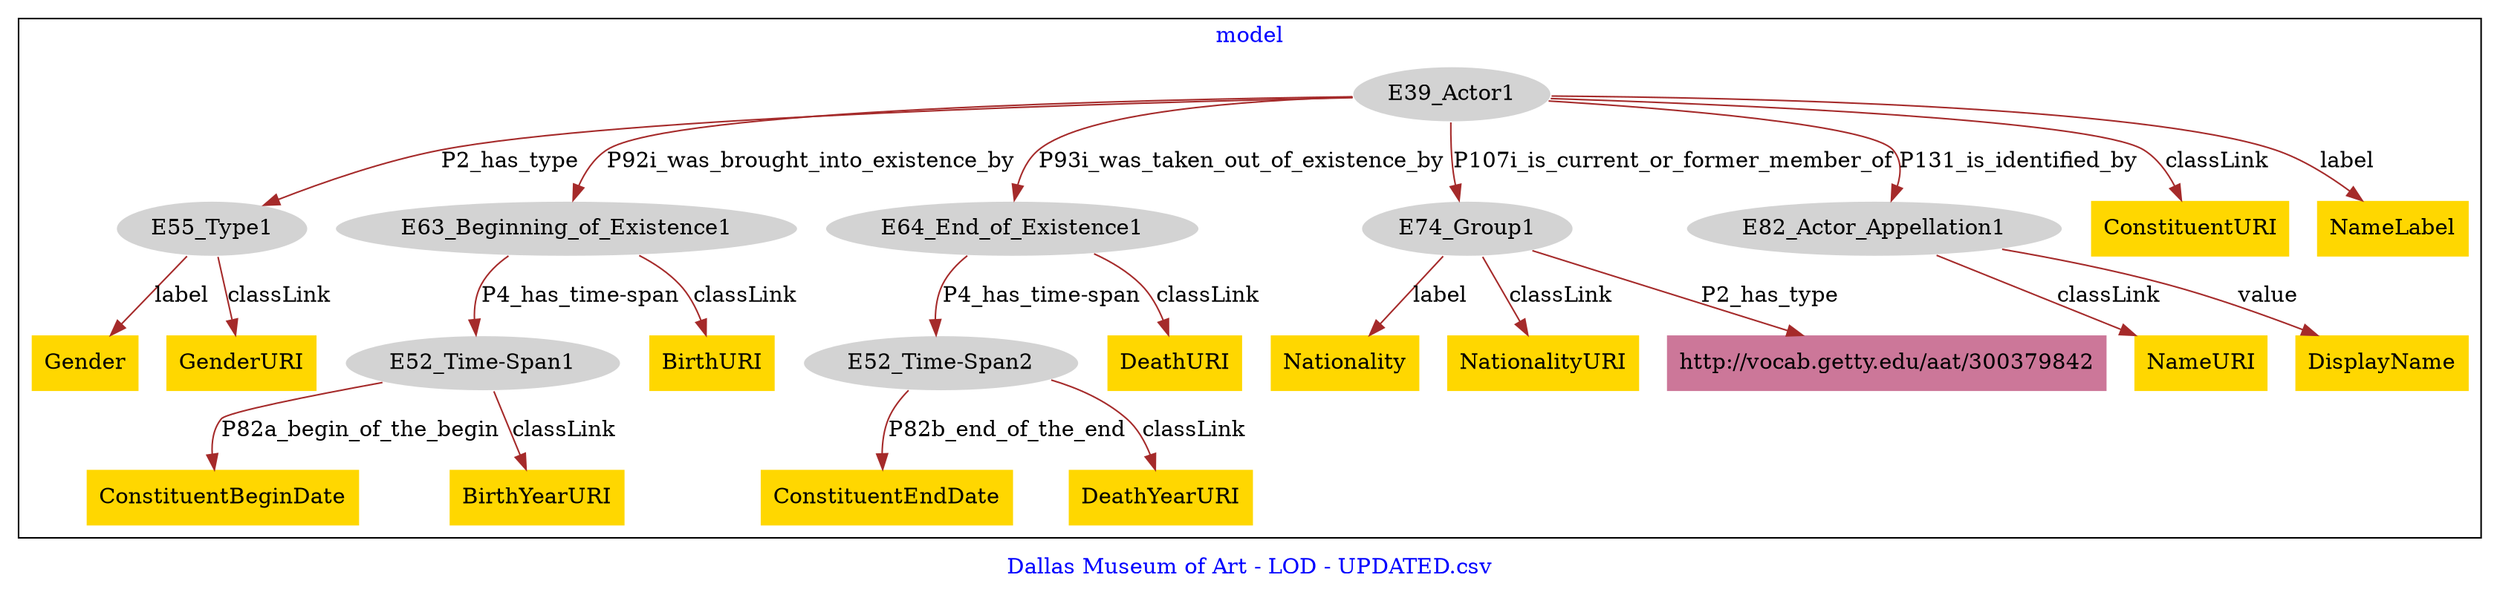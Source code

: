 digraph n0 {
fontcolor="blue"
remincross="true"
label="Dallas Museum of Art - LOD - UPDATED.csv"
subgraph cluster {
label="model"
n2[style="filled",color="white",fillcolor="lightgray",label="E39_Actor1"];
n3[style="filled",color="white",fillcolor="lightgray",label="E55_Type1"];
n4[style="filled",color="white",fillcolor="lightgray",label="E63_Beginning_of_Existence1"];
n5[style="filled",color="white",fillcolor="lightgray",label="E64_End_of_Existence1"];
n6[style="filled",color="white",fillcolor="lightgray",label="E74_Group1"];
n7[style="filled",color="white",fillcolor="lightgray",label="E82_Actor_Appellation1"];
n8[style="filled",color="white",fillcolor="lightgray",label="E52_Time-Span1"];
n9[style="filled",color="white",fillcolor="lightgray",label="E52_Time-Span2"];
n10[shape="plaintext",style="filled",fillcolor="gold",label="Nationality"];
n11[shape="plaintext",style="filled",fillcolor="gold",label="ConstituentBeginDate"];
n12[shape="plaintext",style="filled",fillcolor="gold",label="DeathURI"];
n13[shape="plaintext",style="filled",fillcolor="gold",label="NameURI"];
n14[shape="plaintext",style="filled",fillcolor="gold",label="DisplayName"];
n15[shape="plaintext",style="filled",fillcolor="gold",label="Gender"];
n16[shape="plaintext",style="filled",fillcolor="gold",label="ConstituentURI"];
n17[shape="plaintext",style="filled",fillcolor="gold",label="ConstituentEndDate"];
n18[shape="plaintext",style="filled",fillcolor="gold",label="NationalityURI"];
n19[shape="plaintext",style="filled",fillcolor="gold",label="DeathYearURI"];
n20[shape="plaintext",style="filled",fillcolor="gold",label="BirthYearURI"];
n21[shape="plaintext",style="filled",fillcolor="gold",label="BirthURI"];
n22[shape="plaintext",style="filled",fillcolor="gold",label="GenderURI"];
n23[shape="plaintext",style="filled",fillcolor="gold",label="NameLabel"];
n24[shape="plaintext",style="filled",fillcolor="#CC7799",label="http://vocab.getty.edu/aat/300379842"];
}
n2 -> n3[color="brown",fontcolor="black",label="P2_has_type"]
n2 -> n4[color="brown",fontcolor="black",label="P92i_was_brought_into_existence_by"]
n2 -> n5[color="brown",fontcolor="black",label="P93i_was_taken_out_of_existence_by"]
n2 -> n6[color="brown",fontcolor="black",label="P107i_is_current_or_former_member_of"]
n2 -> n7[color="brown",fontcolor="black",label="P131_is_identified_by"]
n4 -> n8[color="brown",fontcolor="black",label="P4_has_time-span"]
n5 -> n9[color="brown",fontcolor="black",label="P4_has_time-span"]
n6 -> n10[color="brown",fontcolor="black",label="label"]
n8 -> n11[color="brown",fontcolor="black",label="P82a_begin_of_the_begin"]
n5 -> n12[color="brown",fontcolor="black",label="classLink"]
n7 -> n13[color="brown",fontcolor="black",label="classLink"]
n7 -> n14[color="brown",fontcolor="black",label="value"]
n3 -> n15[color="brown",fontcolor="black",label="label"]
n2 -> n16[color="brown",fontcolor="black",label="classLink"]
n9 -> n17[color="brown",fontcolor="black",label="P82b_end_of_the_end"]
n6 -> n18[color="brown",fontcolor="black",label="classLink"]
n9 -> n19[color="brown",fontcolor="black",label="classLink"]
n8 -> n20[color="brown",fontcolor="black",label="classLink"]
n4 -> n21[color="brown",fontcolor="black",label="classLink"]
n3 -> n22[color="brown",fontcolor="black",label="classLink"]
n2 -> n23[color="brown",fontcolor="black",label="label"]
n6 -> n24[color="brown",fontcolor="black",label="P2_has_type"]
}

